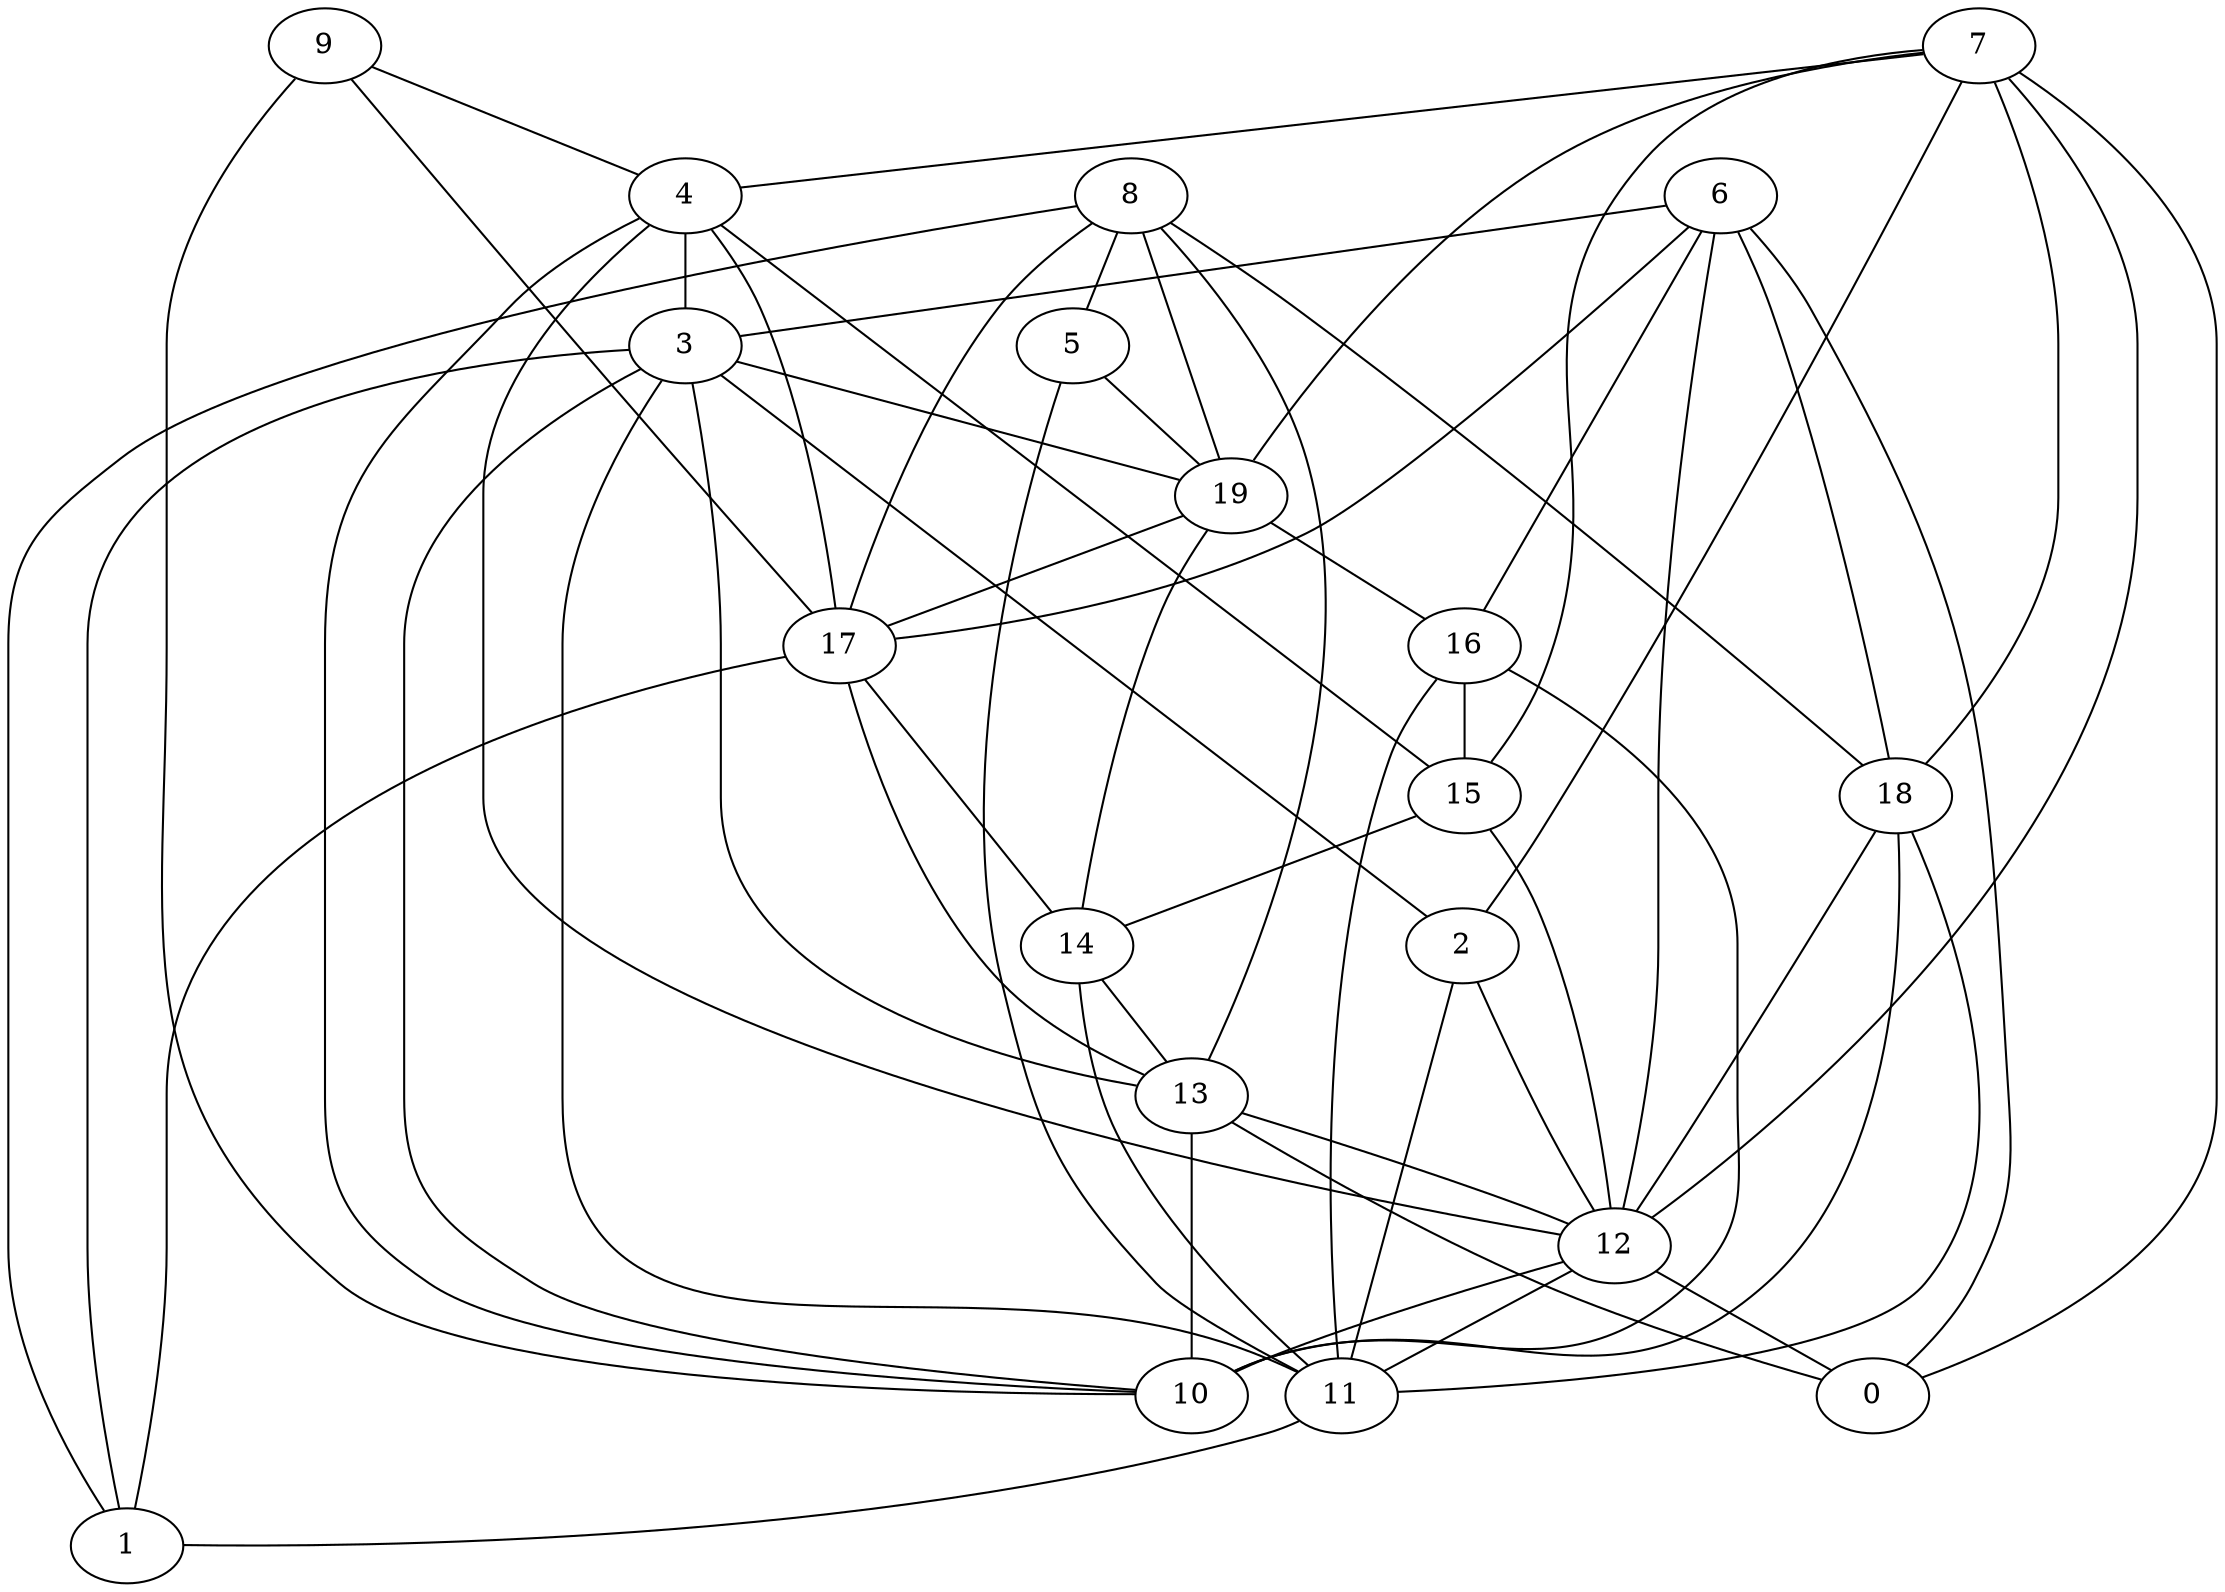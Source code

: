 digraph GG_graph {

subgraph G_graph {
edge [color = black]
"12" -> "0" [dir = none]
"12" -> "10" [dir = none]
"19" -> "16" [dir = none]
"6" -> "12" [dir = none]
"6" -> "18" [dir = none]
"6" -> "3" [dir = none]
"6" -> "17" [dir = none]
"6" -> "16" [dir = none]
"6" -> "0" [dir = none]
"8" -> "5" [dir = none]
"8" -> "18" [dir = none]
"8" -> "17" [dir = none]
"4" -> "12" [dir = none]
"4" -> "17" [dir = none]
"4" -> "15" [dir = none]
"5" -> "11" [dir = none]
"9" -> "10" [dir = none]
"9" -> "17" [dir = none]
"18" -> "11" [dir = none]
"18" -> "10" [dir = none]
"11" -> "1" [dir = none]
"14" -> "11" [dir = none]
"14" -> "13" [dir = none]
"13" -> "10" [dir = none]
"13" -> "0" [dir = none]
"13" -> "12" [dir = none]
"15" -> "12" [dir = none]
"3" -> "1" [dir = none]
"3" -> "11" [dir = none]
"3" -> "2" [dir = none]
"3" -> "19" [dir = none]
"16" -> "11" [dir = none]
"16" -> "10" [dir = none]
"2" -> "11" [dir = none]
"7" -> "18" [dir = none]
"7" -> "15" [dir = none]
"17" -> "1" [dir = none]
"17" -> "14" [dir = none]
"17" -> "13" [dir = none]
"7" -> "2" [dir = none]
"8" -> "13" [dir = none]
"8" -> "19" [dir = none]
"7" -> "4" [dir = none]
"9" -> "4" [dir = none]
"18" -> "12" [dir = none]
"3" -> "13" [dir = none]
"4" -> "3" [dir = none]
"19" -> "17" [dir = none]
"12" -> "11" [dir = none]
"2" -> "12" [dir = none]
"7" -> "12" [dir = none]
"8" -> "1" [dir = none]
"16" -> "15" [dir = none]
"3" -> "10" [dir = none]
"7" -> "0" [dir = none]
"4" -> "10" [dir = none]
"15" -> "14" [dir = none]
"19" -> "14" [dir = none]
"5" -> "19" [dir = none]
"7" -> "19" [dir = none]
}

}
